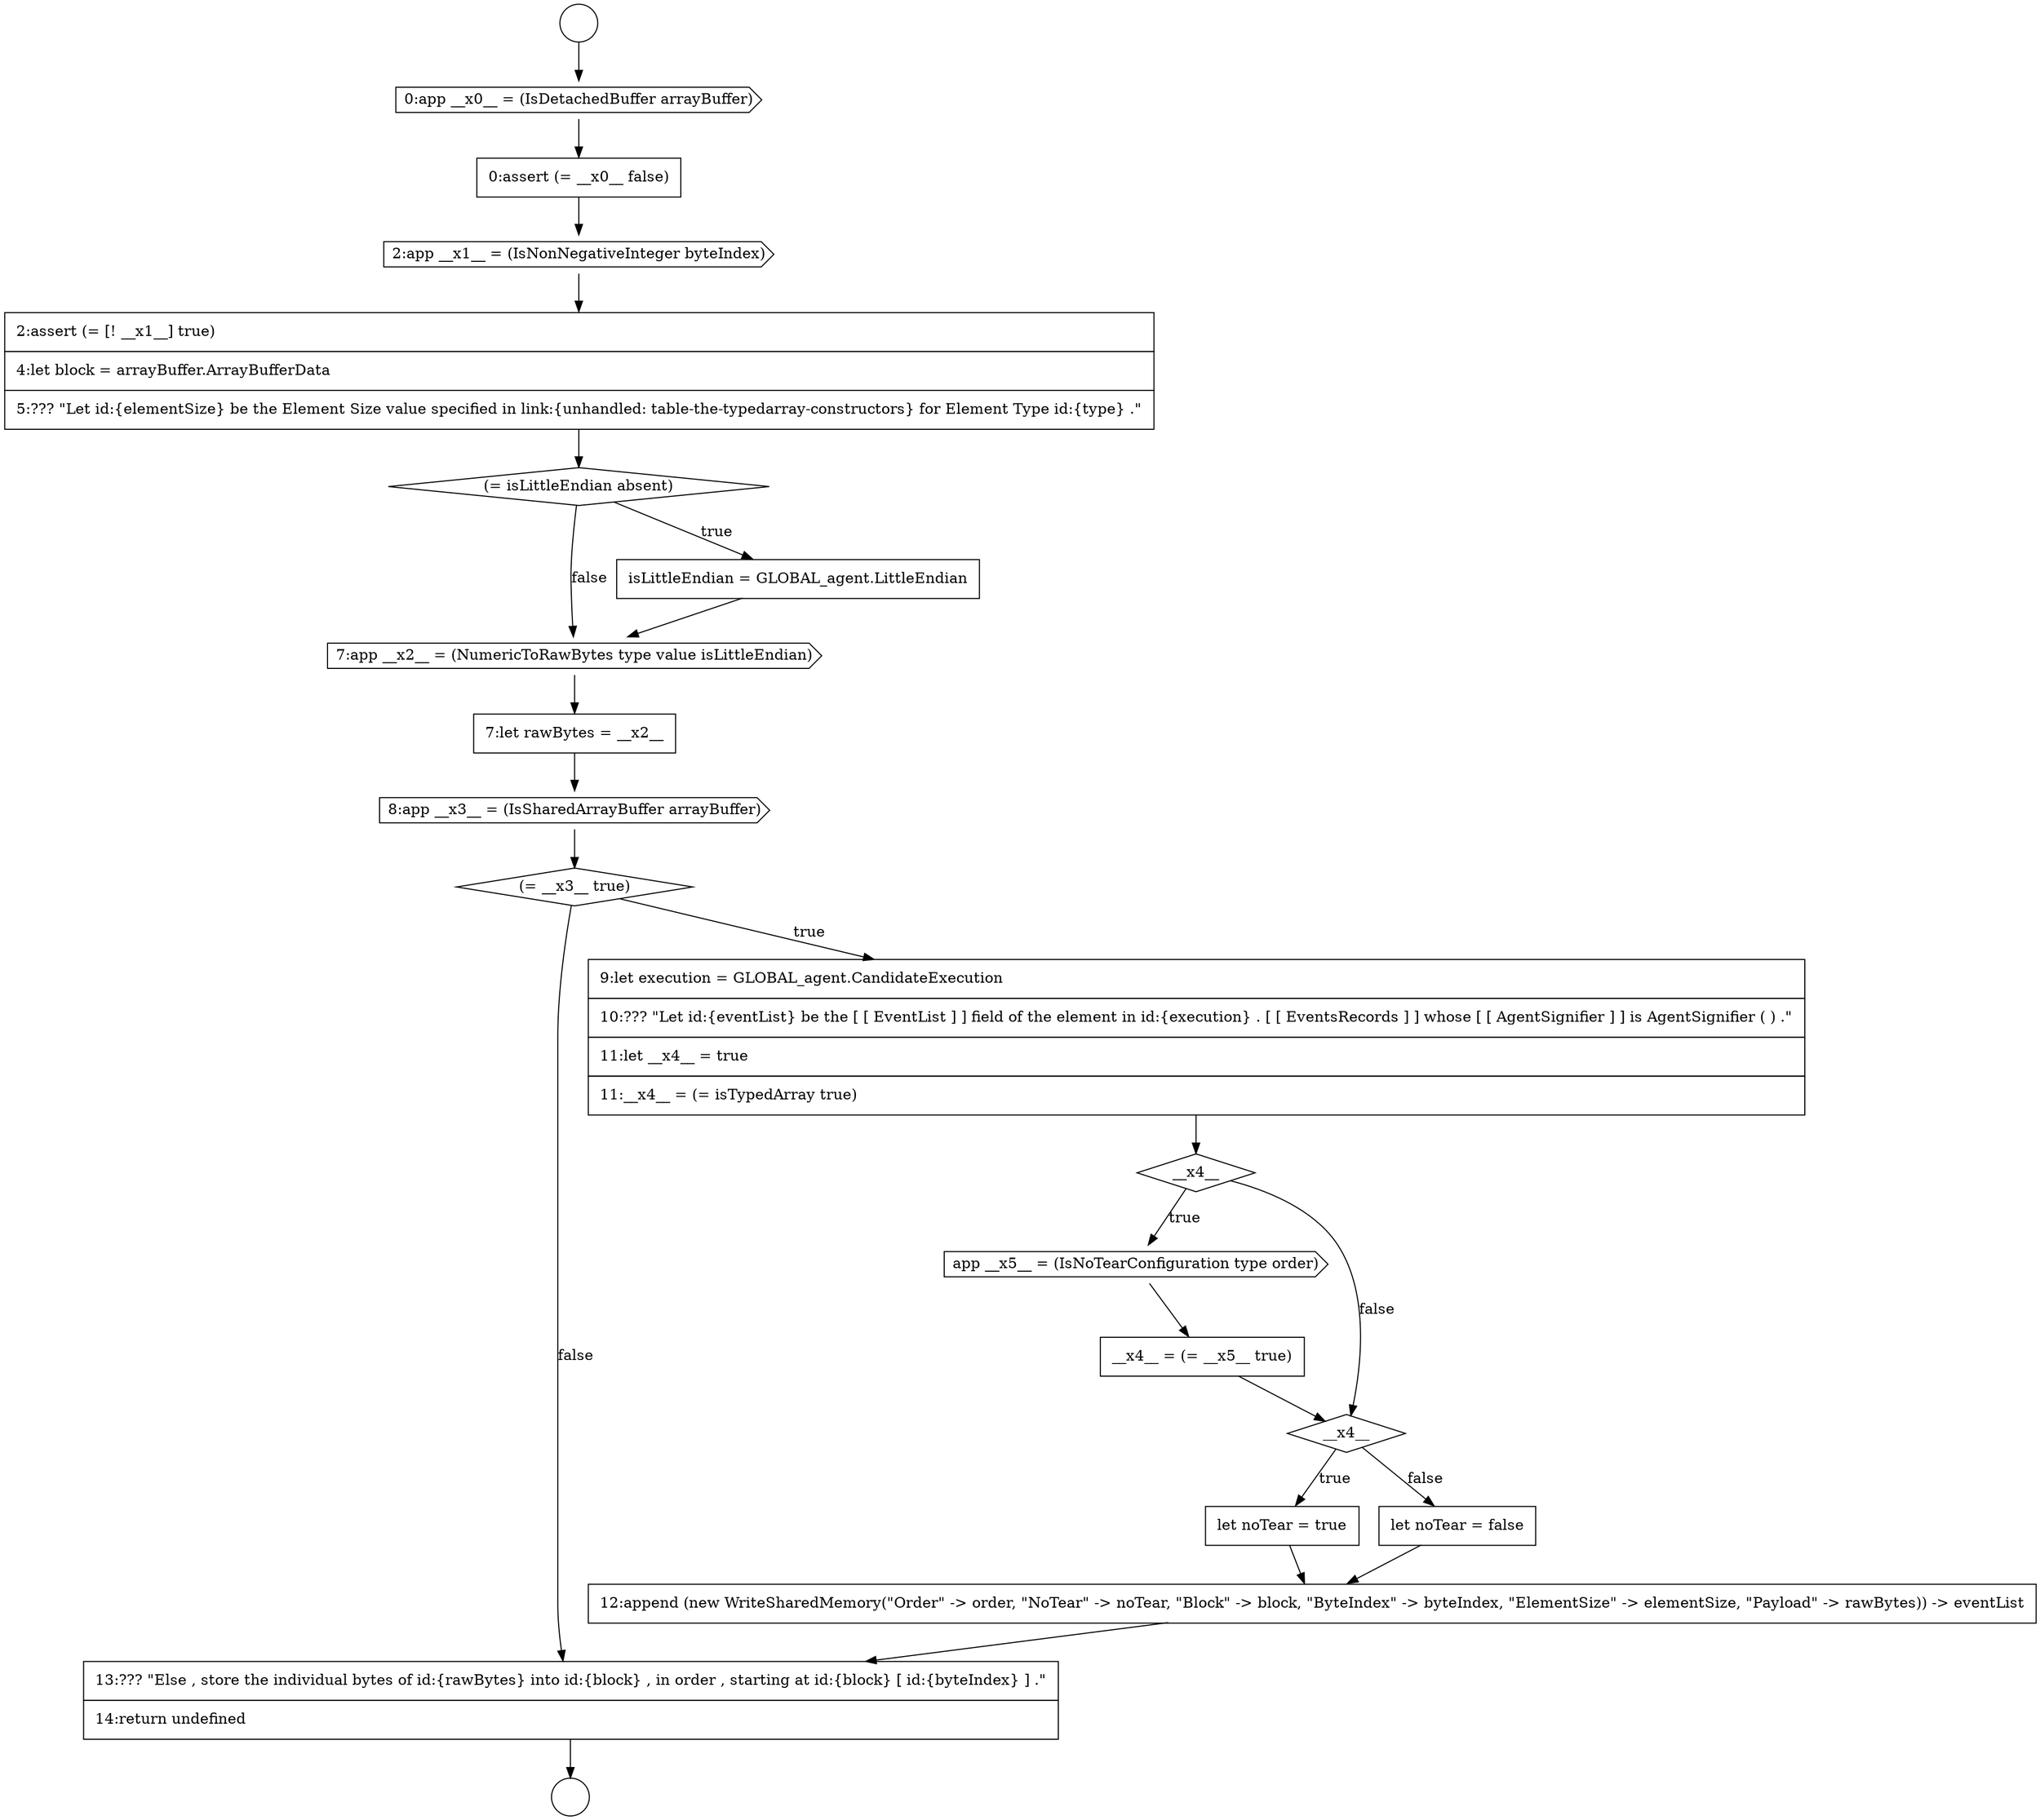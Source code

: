 digraph {
  node17375 [shape=cds, label=<<font color="black">8:app __x3__ = (IsSharedArrayBuffer arrayBuffer)</font>> color="black" fillcolor="white" style=filled]
  node17385 [shape=none, margin=0, label=<<font color="black">
    <table border="0" cellborder="1" cellspacing="0" cellpadding="10">
      <tr><td align="left">13:??? &quot;Else , store the individual bytes of id:{rawBytes} into id:{block} , in order , starting at id:{block} [ id:{byteIndex} ] .&quot;</td></tr>
      <tr><td align="left">14:return undefined</td></tr>
    </table>
  </font>> color="black" fillcolor="white" style=filled]
  node17377 [shape=none, margin=0, label=<<font color="black">
    <table border="0" cellborder="1" cellspacing="0" cellpadding="10">
      <tr><td align="left">9:let execution = GLOBAL_agent.CandidateExecution</td></tr>
      <tr><td align="left">10:??? &quot;Let id:{eventList} be the [ [ EventList ] ] field of the element in id:{execution} . [ [ EventsRecords ] ] whose [ [ AgentSignifier ] ] is AgentSignifier ( ) .&quot;</td></tr>
      <tr><td align="left">11:let __x4__ = true</td></tr>
      <tr><td align="left">11:__x4__ = (= isTypedArray true)</td></tr>
    </table>
  </font>> color="black" fillcolor="white" style=filled]
  node17373 [shape=cds, label=<<font color="black">7:app __x2__ = (NumericToRawBytes type value isLittleEndian)</font>> color="black" fillcolor="white" style=filled]
  node17379 [shape=cds, label=<<font color="black">app __x5__ = (IsNoTearConfiguration type order)</font>> color="black" fillcolor="white" style=filled]
  node17380 [shape=none, margin=0, label=<<font color="black">
    <table border="0" cellborder="1" cellspacing="0" cellpadding="10">
      <tr><td align="left">__x4__ = (= __x5__ true)</td></tr>
    </table>
  </font>> color="black" fillcolor="white" style=filled]
  node17384 [shape=none, margin=0, label=<<font color="black">
    <table border="0" cellborder="1" cellspacing="0" cellpadding="10">
      <tr><td align="left">12:append (new WriteSharedMemory(&quot;Order&quot; -&gt; order, &quot;NoTear&quot; -&gt; noTear, &quot;Block&quot; -&gt; block, &quot;ByteIndex&quot; -&gt; byteIndex, &quot;ElementSize&quot; -&gt; elementSize, &quot;Payload&quot; -&gt; rawBytes)) -&gt; eventList</td></tr>
    </table>
  </font>> color="black" fillcolor="white" style=filled]
  node17381 [shape=diamond, label=<<font color="black">__x4__</font>> color="black" fillcolor="white" style=filled]
  node17366 [shape=circle label=" " color="black" fillcolor="white" style=filled]
  node17371 [shape=diamond, label=<<font color="black">(= isLittleEndian absent)</font>> color="black" fillcolor="white" style=filled]
  node17374 [shape=none, margin=0, label=<<font color="black">
    <table border="0" cellborder="1" cellspacing="0" cellpadding="10">
      <tr><td align="left">7:let rawBytes = __x2__</td></tr>
    </table>
  </font>> color="black" fillcolor="white" style=filled]
  node17378 [shape=diamond, label=<<font color="black">__x4__</font>> color="black" fillcolor="white" style=filled]
  node17370 [shape=none, margin=0, label=<<font color="black">
    <table border="0" cellborder="1" cellspacing="0" cellpadding="10">
      <tr><td align="left">2:assert (= [! __x1__] true)</td></tr>
      <tr><td align="left">4:let block = arrayBuffer.ArrayBufferData</td></tr>
      <tr><td align="left">5:??? &quot;Let id:{elementSize} be the Element Size value specified in link:{unhandled: table-the-typedarray-constructors} for Element Type id:{type} .&quot;</td></tr>
    </table>
  </font>> color="black" fillcolor="white" style=filled]
  node17367 [shape=cds, label=<<font color="black">0:app __x0__ = (IsDetachedBuffer arrayBuffer)</font>> color="black" fillcolor="white" style=filled]
  node17382 [shape=none, margin=0, label=<<font color="black">
    <table border="0" cellborder="1" cellspacing="0" cellpadding="10">
      <tr><td align="left">let noTear = true</td></tr>
    </table>
  </font>> color="black" fillcolor="white" style=filled]
  node17368 [shape=none, margin=0, label=<<font color="black">
    <table border="0" cellborder="1" cellspacing="0" cellpadding="10">
      <tr><td align="left">0:assert (= __x0__ false)</td></tr>
    </table>
  </font>> color="black" fillcolor="white" style=filled]
  node17369 [shape=cds, label=<<font color="black">2:app __x1__ = (IsNonNegativeInteger byteIndex)</font>> color="black" fillcolor="white" style=filled]
  node17383 [shape=none, margin=0, label=<<font color="black">
    <table border="0" cellborder="1" cellspacing="0" cellpadding="10">
      <tr><td align="left">let noTear = false</td></tr>
    </table>
  </font>> color="black" fillcolor="white" style=filled]
  node17376 [shape=diamond, label=<<font color="black">(= __x3__ true)</font>> color="black" fillcolor="white" style=filled]
  node17372 [shape=none, margin=0, label=<<font color="black">
    <table border="0" cellborder="1" cellspacing="0" cellpadding="10">
      <tr><td align="left">isLittleEndian = GLOBAL_agent.LittleEndian</td></tr>
    </table>
  </font>> color="black" fillcolor="white" style=filled]
  node17365 [shape=circle label=" " color="black" fillcolor="white" style=filled]
  node17382 -> node17384 [ color="black"]
  node17368 -> node17369 [ color="black"]
  node17381 -> node17382 [label=<<font color="black">true</font>> color="black"]
  node17381 -> node17383 [label=<<font color="black">false</font>> color="black"]
  node17371 -> node17372 [label=<<font color="black">true</font>> color="black"]
  node17371 -> node17373 [label=<<font color="black">false</font>> color="black"]
  node17374 -> node17375 [ color="black"]
  node17365 -> node17367 [ color="black"]
  node17370 -> node17371 [ color="black"]
  node17379 -> node17380 [ color="black"]
  node17369 -> node17370 [ color="black"]
  node17367 -> node17368 [ color="black"]
  node17384 -> node17385 [ color="black"]
  node17380 -> node17381 [ color="black"]
  node17377 -> node17378 [ color="black"]
  node17383 -> node17384 [ color="black"]
  node17372 -> node17373 [ color="black"]
  node17378 -> node17379 [label=<<font color="black">true</font>> color="black"]
  node17378 -> node17381 [label=<<font color="black">false</font>> color="black"]
  node17385 -> node17366 [ color="black"]
  node17373 -> node17374 [ color="black"]
  node17376 -> node17377 [label=<<font color="black">true</font>> color="black"]
  node17376 -> node17385 [label=<<font color="black">false</font>> color="black"]
  node17375 -> node17376 [ color="black"]
}
